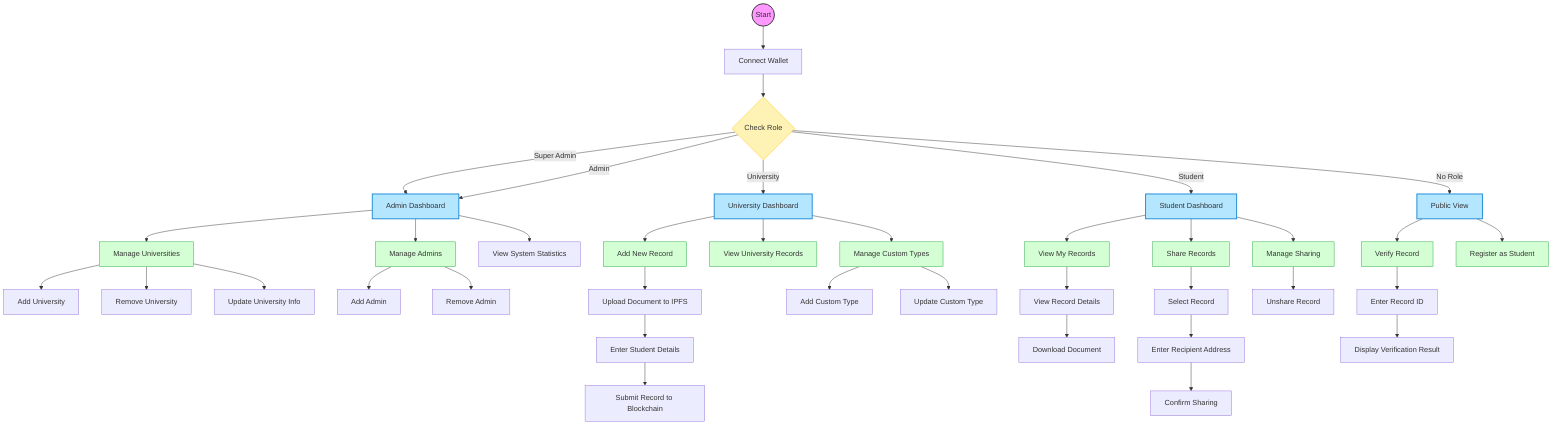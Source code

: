 flowchart TD
Start((Start)) --> ConnectWallet[Connect Wallet]
ConnectWallet --> CheckRole{Check Role}

    CheckRole -->|Super Admin| AdminDashboard[Admin Dashboard]
    CheckRole -->|Admin| AdminDashboard
    CheckRole -->|University| UniversityDashboard[University Dashboard]
    CheckRole -->|Student| StudentDashboard[Student Dashboard]
    CheckRole -->|No Role| PublicView[Public View]

    %% Super Admin & Admin Flows
    AdminDashboard --> ManageUniversities[Manage Universities]
    AdminDashboard --> ManageAdmins[Manage Admins]
    AdminDashboard --> ViewSystemStats[View System Statistics]

    ManageUniversities --> AddUniversity[Add University]
    ManageUniversities --> RemoveUniversity[Remove University]
    ManageUniversities --> UpdateUniversity[Update University Info]

    ManageAdmins --> AddAdmin[Add Admin]
    ManageAdmins --> RemoveAdmin[Remove Admin]

    %% University Flows
    UniversityDashboard --> AddRecord[Add New Record]
    UniversityDashboard --> ViewUniRecords[View University Records]
    UniversityDashboard --> ManageCustomTypes[Manage Custom Types]

    AddRecord --> UploadDocument[Upload Document to IPFS]
    UploadDocument --> EnterStudentDetails[Enter Student Details]
    EnterStudentDetails --> SubmitRecord[Submit Record to Blockchain]

    ManageCustomTypes --> AddCustomType[Add Custom Type]
    ManageCustomTypes --> UpdateCustomType[Update Custom Type]

    %% Student Flows
    StudentDashboard --> ViewMyRecords[View My Records]
    StudentDashboard --> ShareRecords[Share Records]

    ViewMyRecords --> RecordDetails[View Record Details]
    RecordDetails --> DownloadDocument[Download Document]

    ShareRecords --> SelectRecord[Select Record]
    SelectRecord --> EnterRecipient[Enter Recipient Address]
    EnterRecipient --> ConfirmShare[Confirm Sharing]

    StudentDashboard --> ManageSharing[Manage Sharing]
    ManageSharing --> UnshareRecord[Unshare Record]

    %% Public Flows
    PublicView --> VerifyRecord[Verify Record]
    PublicView --> RegisterStudent[Register as Student]

    VerifyRecord --> EnterRecordID[Enter Record ID]
    EnterRecordID --> DisplayVerification[Display Verification Result]

    %% Styling
    classDef start fill:#f9f,stroke:#333,stroke-width:2px;
    classDef dashboard fill:#b5e6ff,stroke:#1a88d8,stroke-width:2px;
    classDef action fill:#d4ffd4,stroke:#28a745,stroke-width:1px;
    classDef decision fill:#fff2b5,stroke:#ffc107,stroke-width:1px;

    class Start start;
    class AdminDashboard,UniversityDashboard,StudentDashboard,PublicView dashboard;
    class ManageUniversities,ManageAdmins,AddRecord,ViewUniRecords,ManageCustomTypes,ViewMyRecords,ShareRecords,ManageSharing,VerifyRecord,RegisterStudent action;
    class CheckRole decision;